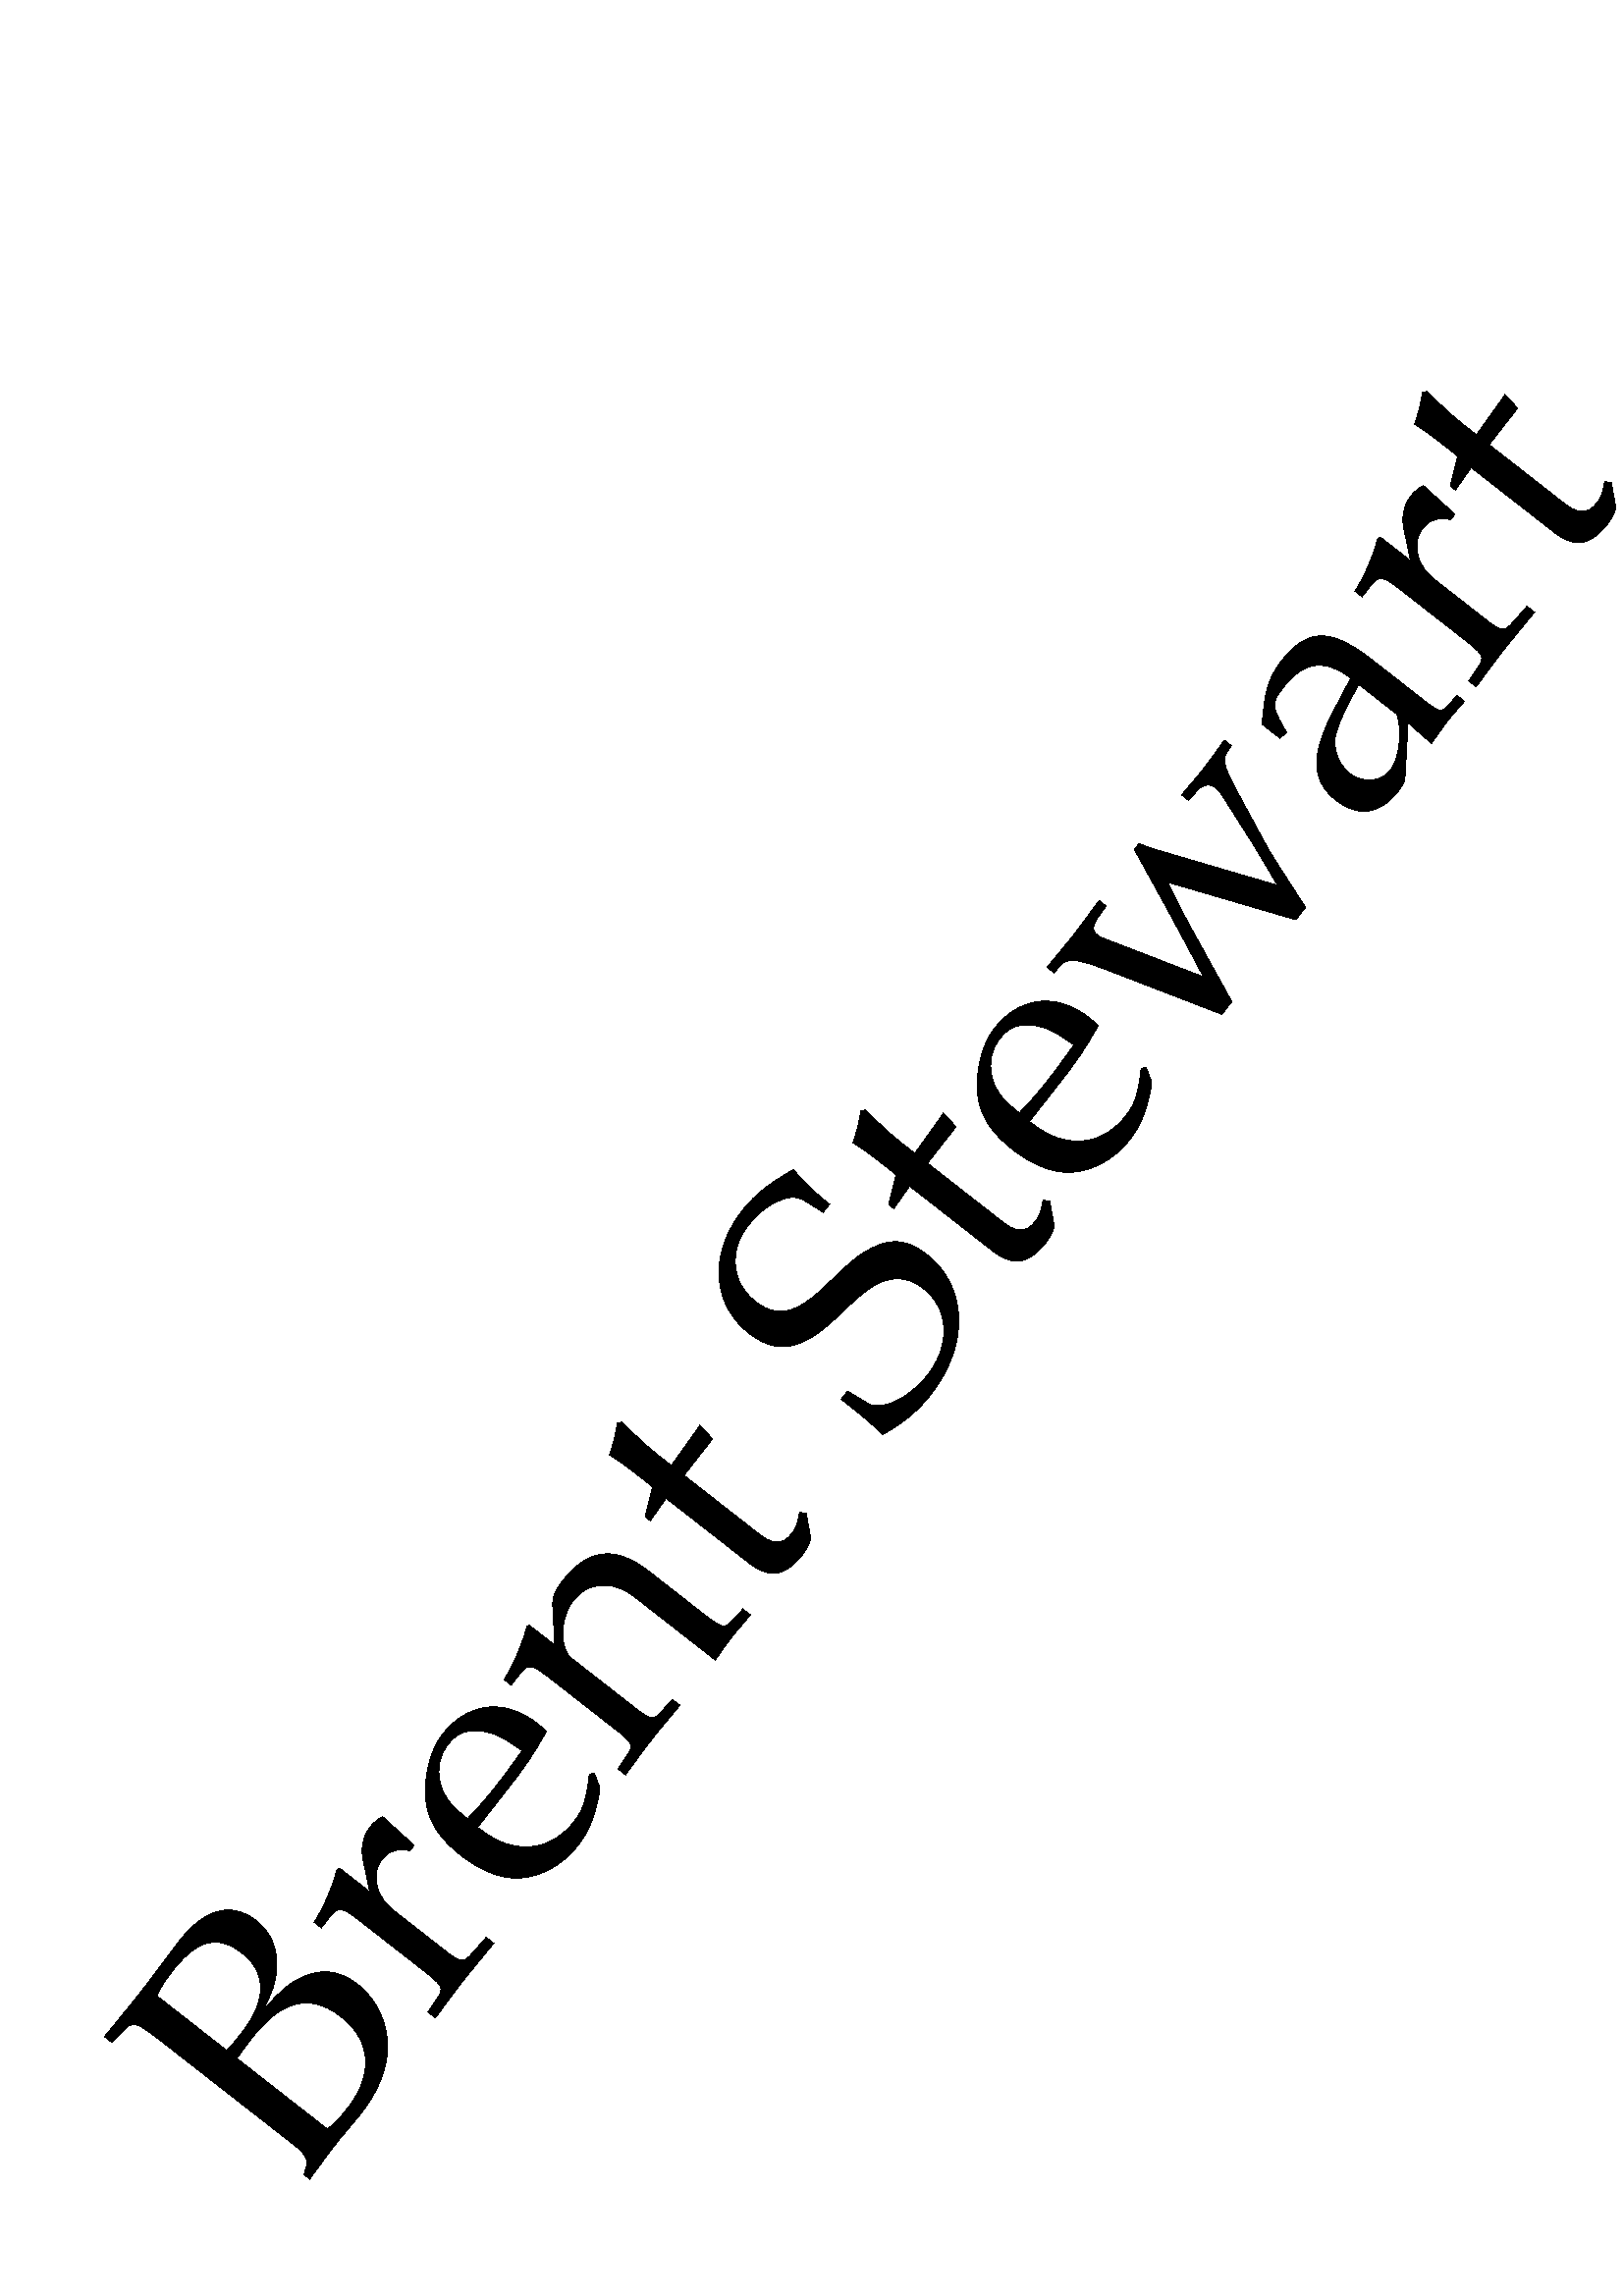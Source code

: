 %!PS
/Palatino-Roman findfont
132 scalefont
setfont
108 36 moveto
52 rotate
(Brent Stewart) show
showpage
